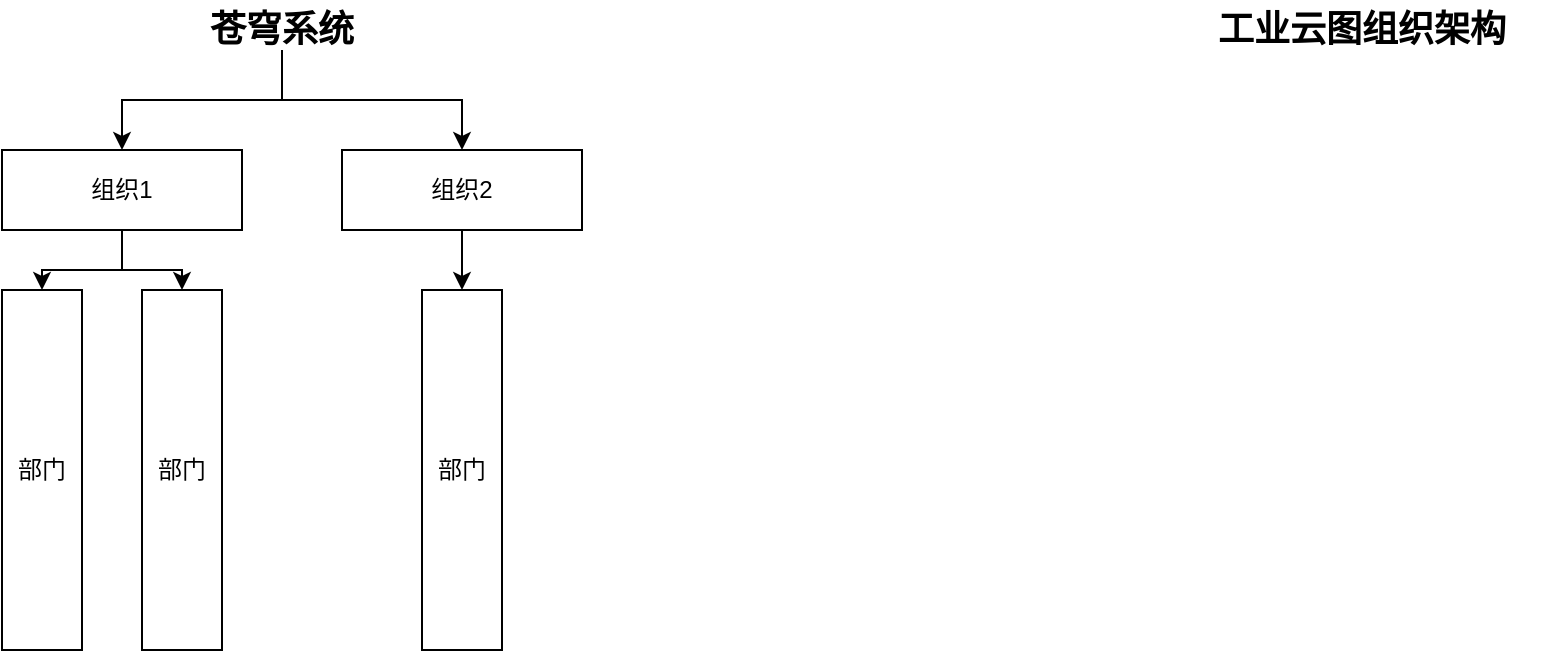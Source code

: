 <mxfile version="14.6.12" type="github">
  <diagram id="SzhYpprUnLFpqMhuG39h" name="Page-1">
    <mxGraphModel dx="2066" dy="734" grid="1" gridSize="10" guides="1" tooltips="1" connect="1" arrows="1" fold="1" page="1" pageScale="1" pageWidth="827" pageHeight="1169" math="0" shadow="0">
      <root>
        <mxCell id="0" />
        <mxCell id="1" parent="0" />
        <mxCell id="AvuxBjVWZXAVx2Q5hfT--6" style="edgeStyle=orthogonalEdgeStyle;rounded=0;orthogonalLoop=1;jettySize=auto;html=1;" edge="1" parent="1" source="AvuxBjVWZXAVx2Q5hfT--2" target="AvuxBjVWZXAVx2Q5hfT--3">
          <mxGeometry relative="1" as="geometry" />
        </mxCell>
        <mxCell id="AvuxBjVWZXAVx2Q5hfT--7" style="edgeStyle=orthogonalEdgeStyle;rounded=0;orthogonalLoop=1;jettySize=auto;html=1;entryX=0.5;entryY=0;entryDx=0;entryDy=0;" edge="1" parent="1" source="AvuxBjVWZXAVx2Q5hfT--2" target="AvuxBjVWZXAVx2Q5hfT--4">
          <mxGeometry relative="1" as="geometry" />
        </mxCell>
        <mxCell id="AvuxBjVWZXAVx2Q5hfT--2" value="&lt;font style=&quot;font-size: 18px&quot;&gt;&lt;b&gt;苍穹系统&lt;/b&gt;&lt;/font&gt;" style="text;html=1;strokeColor=none;fillColor=none;align=center;verticalAlign=middle;whiteSpace=wrap;rounded=0;" vertex="1" parent="1">
          <mxGeometry x="-30" y="30" width="120" height="20" as="geometry" />
        </mxCell>
        <mxCell id="AvuxBjVWZXAVx2Q5hfT--12" style="edgeStyle=orthogonalEdgeStyle;rounded=0;orthogonalLoop=1;jettySize=auto;html=1;entryX=0.5;entryY=0;entryDx=0;entryDy=0;" edge="1" parent="1" source="AvuxBjVWZXAVx2Q5hfT--3" target="AvuxBjVWZXAVx2Q5hfT--8">
          <mxGeometry relative="1" as="geometry" />
        </mxCell>
        <mxCell id="AvuxBjVWZXAVx2Q5hfT--13" style="edgeStyle=orthogonalEdgeStyle;rounded=0;orthogonalLoop=1;jettySize=auto;html=1;entryX=0.5;entryY=0;entryDx=0;entryDy=0;" edge="1" parent="1" source="AvuxBjVWZXAVx2Q5hfT--3" target="AvuxBjVWZXAVx2Q5hfT--9">
          <mxGeometry relative="1" as="geometry" />
        </mxCell>
        <mxCell id="AvuxBjVWZXAVx2Q5hfT--3" value="组织1" style="rounded=0;whiteSpace=wrap;html=1;" vertex="1" parent="1">
          <mxGeometry x="-110" y="100" width="120" height="40" as="geometry" />
        </mxCell>
        <mxCell id="AvuxBjVWZXAVx2Q5hfT--11" style="edgeStyle=orthogonalEdgeStyle;rounded=0;orthogonalLoop=1;jettySize=auto;html=1;entryX=0.5;entryY=0;entryDx=0;entryDy=0;" edge="1" parent="1" source="AvuxBjVWZXAVx2Q5hfT--4" target="AvuxBjVWZXAVx2Q5hfT--10">
          <mxGeometry relative="1" as="geometry" />
        </mxCell>
        <mxCell id="AvuxBjVWZXAVx2Q5hfT--4" value="组织2" style="rounded=0;whiteSpace=wrap;html=1;" vertex="1" parent="1">
          <mxGeometry x="60" y="100" width="120" height="40" as="geometry" />
        </mxCell>
        <mxCell id="AvuxBjVWZXAVx2Q5hfT--8" value="部门" style="rounded=0;whiteSpace=wrap;html=1;" vertex="1" parent="1">
          <mxGeometry x="-110" y="170" width="40" height="180" as="geometry" />
        </mxCell>
        <mxCell id="AvuxBjVWZXAVx2Q5hfT--9" value="部门" style="rounded=0;whiteSpace=wrap;html=1;" vertex="1" parent="1">
          <mxGeometry x="-40" y="170" width="40" height="180" as="geometry" />
        </mxCell>
        <mxCell id="AvuxBjVWZXAVx2Q5hfT--10" value="部门" style="rounded=0;whiteSpace=wrap;html=1;" vertex="1" parent="1">
          <mxGeometry x="100" y="170" width="40" height="180" as="geometry" />
        </mxCell>
        <mxCell id="AvuxBjVWZXAVx2Q5hfT--14" value="&lt;font style=&quot;font-size: 18px&quot;&gt;&lt;b&gt;工业云图组织架构&lt;/b&gt;&lt;/font&gt;" style="text;html=1;strokeColor=none;fillColor=none;align=center;verticalAlign=middle;whiteSpace=wrap;rounded=0;" vertex="1" parent="1">
          <mxGeometry x="480" y="25" width="180" height="30" as="geometry" />
        </mxCell>
      </root>
    </mxGraphModel>
  </diagram>
</mxfile>
